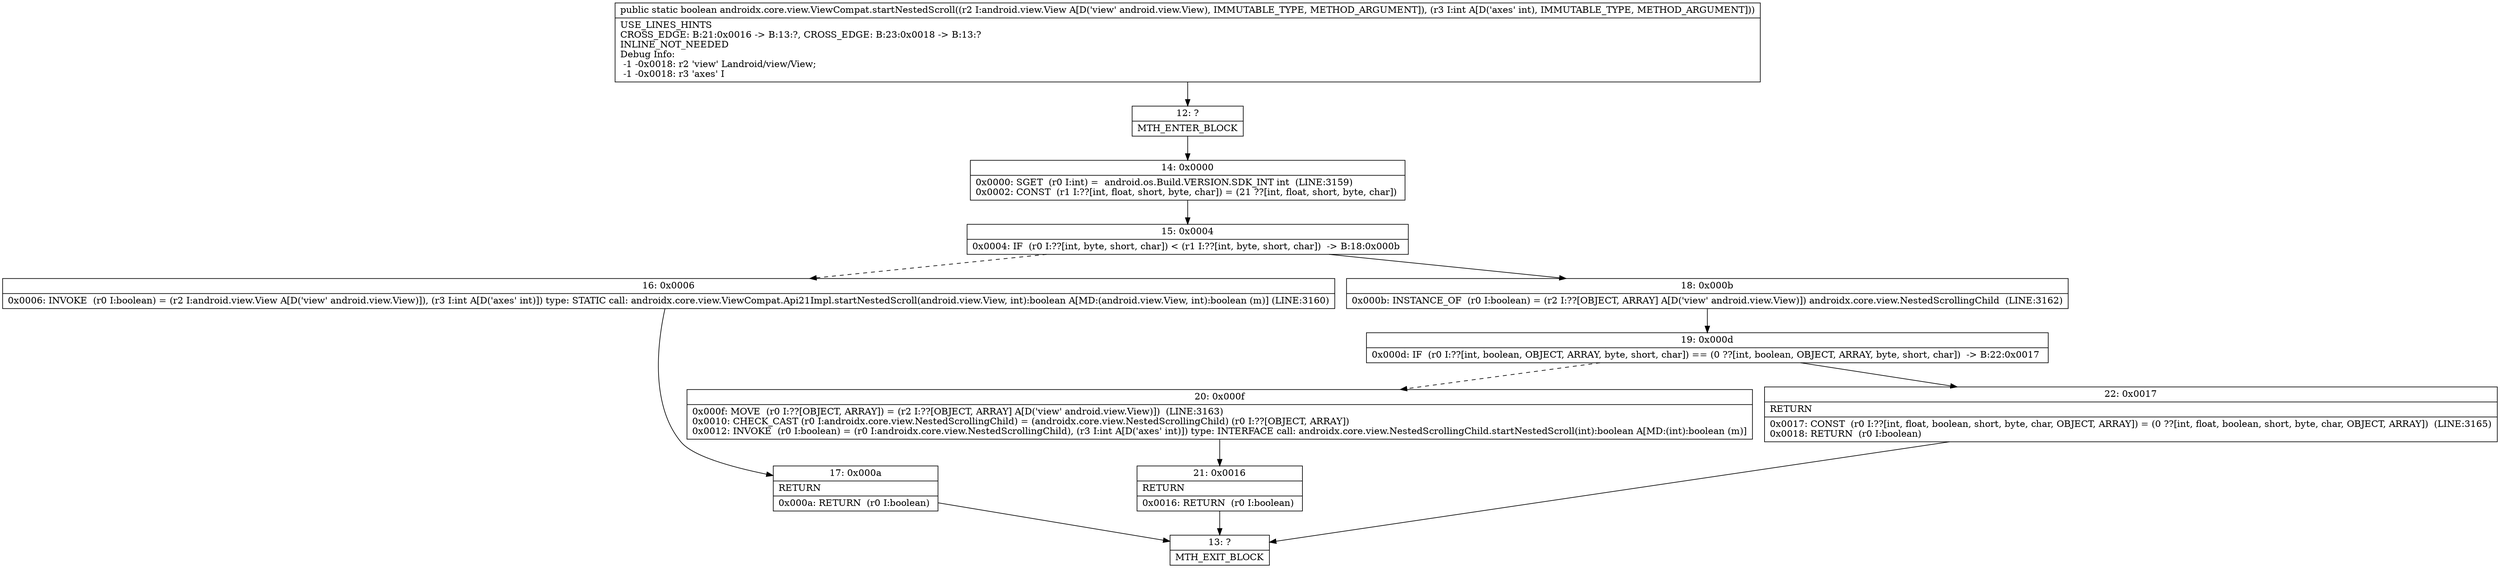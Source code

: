 digraph "CFG forandroidx.core.view.ViewCompat.startNestedScroll(Landroid\/view\/View;I)Z" {
Node_12 [shape=record,label="{12\:\ ?|MTH_ENTER_BLOCK\l}"];
Node_14 [shape=record,label="{14\:\ 0x0000|0x0000: SGET  (r0 I:int) =  android.os.Build.VERSION.SDK_INT int  (LINE:3159)\l0x0002: CONST  (r1 I:??[int, float, short, byte, char]) = (21 ??[int, float, short, byte, char]) \l}"];
Node_15 [shape=record,label="{15\:\ 0x0004|0x0004: IF  (r0 I:??[int, byte, short, char]) \< (r1 I:??[int, byte, short, char])  \-\> B:18:0x000b \l}"];
Node_16 [shape=record,label="{16\:\ 0x0006|0x0006: INVOKE  (r0 I:boolean) = (r2 I:android.view.View A[D('view' android.view.View)]), (r3 I:int A[D('axes' int)]) type: STATIC call: androidx.core.view.ViewCompat.Api21Impl.startNestedScroll(android.view.View, int):boolean A[MD:(android.view.View, int):boolean (m)] (LINE:3160)\l}"];
Node_17 [shape=record,label="{17\:\ 0x000a|RETURN\l|0x000a: RETURN  (r0 I:boolean) \l}"];
Node_13 [shape=record,label="{13\:\ ?|MTH_EXIT_BLOCK\l}"];
Node_18 [shape=record,label="{18\:\ 0x000b|0x000b: INSTANCE_OF  (r0 I:boolean) = (r2 I:??[OBJECT, ARRAY] A[D('view' android.view.View)]) androidx.core.view.NestedScrollingChild  (LINE:3162)\l}"];
Node_19 [shape=record,label="{19\:\ 0x000d|0x000d: IF  (r0 I:??[int, boolean, OBJECT, ARRAY, byte, short, char]) == (0 ??[int, boolean, OBJECT, ARRAY, byte, short, char])  \-\> B:22:0x0017 \l}"];
Node_20 [shape=record,label="{20\:\ 0x000f|0x000f: MOVE  (r0 I:??[OBJECT, ARRAY]) = (r2 I:??[OBJECT, ARRAY] A[D('view' android.view.View)])  (LINE:3163)\l0x0010: CHECK_CAST (r0 I:androidx.core.view.NestedScrollingChild) = (androidx.core.view.NestedScrollingChild) (r0 I:??[OBJECT, ARRAY]) \l0x0012: INVOKE  (r0 I:boolean) = (r0 I:androidx.core.view.NestedScrollingChild), (r3 I:int A[D('axes' int)]) type: INTERFACE call: androidx.core.view.NestedScrollingChild.startNestedScroll(int):boolean A[MD:(int):boolean (m)]\l}"];
Node_21 [shape=record,label="{21\:\ 0x0016|RETURN\l|0x0016: RETURN  (r0 I:boolean) \l}"];
Node_22 [shape=record,label="{22\:\ 0x0017|RETURN\l|0x0017: CONST  (r0 I:??[int, float, boolean, short, byte, char, OBJECT, ARRAY]) = (0 ??[int, float, boolean, short, byte, char, OBJECT, ARRAY])  (LINE:3165)\l0x0018: RETURN  (r0 I:boolean) \l}"];
MethodNode[shape=record,label="{public static boolean androidx.core.view.ViewCompat.startNestedScroll((r2 I:android.view.View A[D('view' android.view.View), IMMUTABLE_TYPE, METHOD_ARGUMENT]), (r3 I:int A[D('axes' int), IMMUTABLE_TYPE, METHOD_ARGUMENT]))  | USE_LINES_HINTS\lCROSS_EDGE: B:21:0x0016 \-\> B:13:?, CROSS_EDGE: B:23:0x0018 \-\> B:13:?\lINLINE_NOT_NEEDED\lDebug Info:\l  \-1 \-0x0018: r2 'view' Landroid\/view\/View;\l  \-1 \-0x0018: r3 'axes' I\l}"];
MethodNode -> Node_12;Node_12 -> Node_14;
Node_14 -> Node_15;
Node_15 -> Node_16[style=dashed];
Node_15 -> Node_18;
Node_16 -> Node_17;
Node_17 -> Node_13;
Node_18 -> Node_19;
Node_19 -> Node_20[style=dashed];
Node_19 -> Node_22;
Node_20 -> Node_21;
Node_21 -> Node_13;
Node_22 -> Node_13;
}

